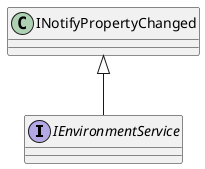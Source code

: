 @startuml
interface IEnvironmentService {
}
INotifyPropertyChanged <|-- IEnvironmentService
@enduml
